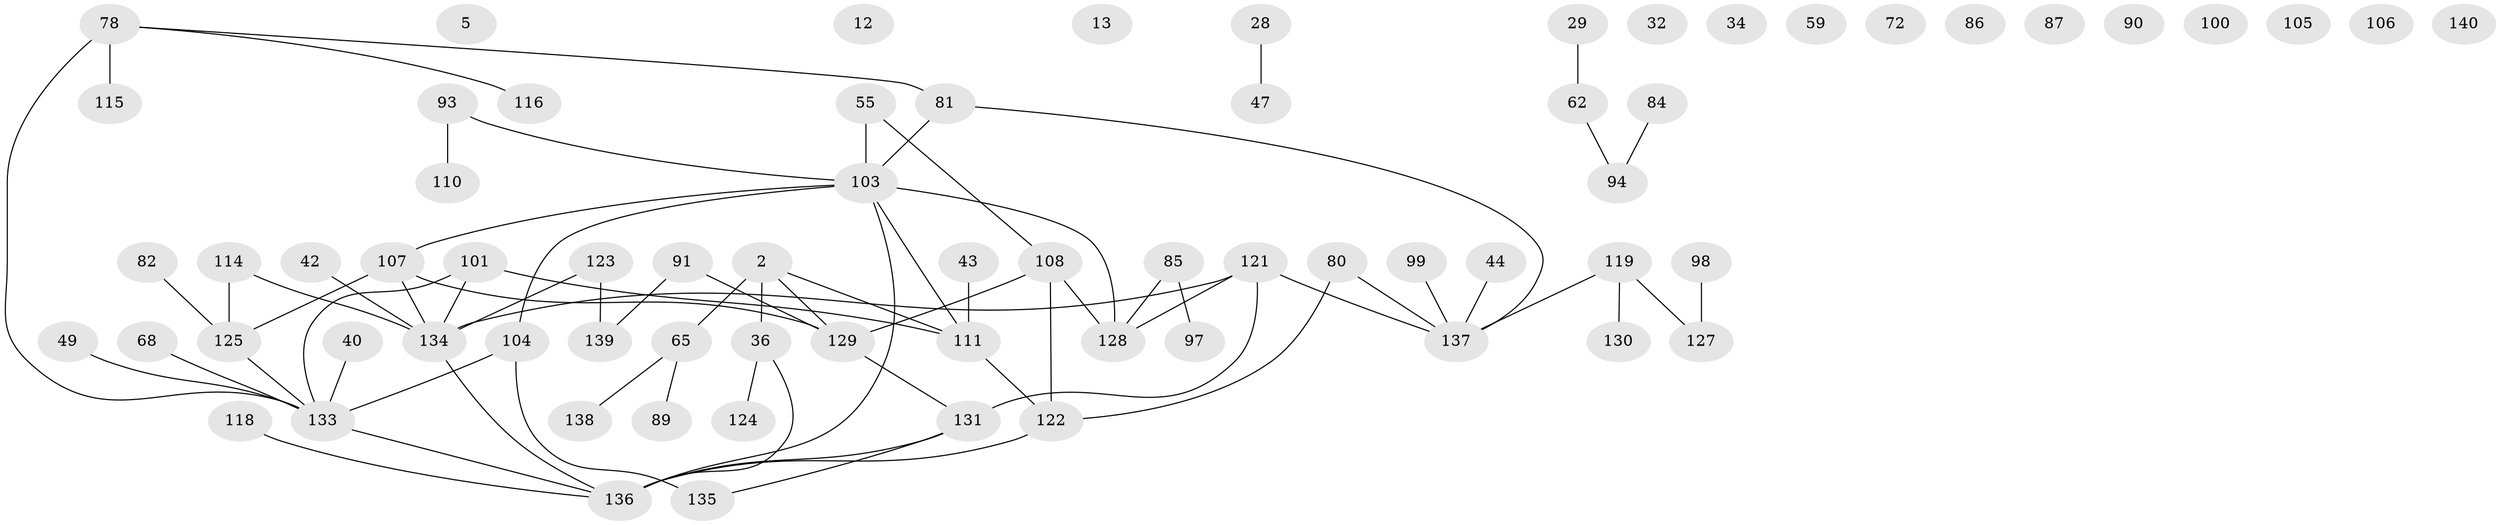 // original degree distribution, {4: 0.12142857142857143, 5: 0.05714285714285714, 3: 0.22142857142857142, 2: 0.25, 0: 0.1, 1: 0.2357142857142857, 6: 0.014285714285714285}
// Generated by graph-tools (version 1.1) at 2025/39/03/09/25 04:39:40]
// undirected, 70 vertices, 73 edges
graph export_dot {
graph [start="1"]
  node [color=gray90,style=filled];
  2;
  5;
  12;
  13;
  28;
  29;
  32;
  34;
  36 [super="+18"];
  40;
  42;
  43;
  44;
  47;
  49;
  55;
  59;
  62;
  65 [super="+25"];
  68;
  72;
  78 [super="+27"];
  80 [super="+39"];
  81;
  82;
  84;
  85;
  86;
  87;
  89 [super="+15"];
  90;
  91 [super="+53"];
  93 [super="+52"];
  94;
  97;
  98;
  99;
  100;
  101 [super="+24"];
  103 [super="+14+77+50+75"];
  104 [super="+8+7"];
  105;
  106;
  107 [super="+20+21"];
  108;
  110 [super="+54"];
  111 [super="+95"];
  114;
  115;
  116;
  118;
  119 [super="+41+79"];
  121 [super="+17"];
  122 [super="+51"];
  123;
  124;
  125 [super="+71+48"];
  127 [super="+76"];
  128 [super="+1"];
  129 [super="+70"];
  130;
  131 [super="+4+83"];
  133 [super="+132+37+126"];
  134 [super="+102"];
  135;
  136 [super="+63+117+120"];
  137 [super="+31+58"];
  138;
  139;
  140;
  2 -- 36 [weight=2];
  2 -- 65;
  2 -- 111;
  2 -- 129;
  28 -- 47;
  29 -- 62;
  36 -- 124;
  36 -- 136 [weight=2];
  40 -- 133;
  42 -- 134;
  43 -- 111;
  44 -- 137;
  49 -- 133;
  55 -- 108;
  55 -- 103;
  62 -- 94;
  65 -- 89;
  65 -- 138;
  68 -- 133;
  78 -- 81;
  78 -- 116;
  78 -- 115;
  78 -- 133 [weight=2];
  80 -- 137 [weight=2];
  80 -- 122;
  81 -- 103;
  81 -- 137;
  82 -- 125;
  84 -- 94;
  85 -- 97;
  85 -- 128;
  91 -- 139;
  91 -- 129;
  93 -- 110 [weight=2];
  93 -- 103;
  98 -- 127;
  99 -- 137;
  101 -- 111;
  101 -- 134 [weight=2];
  101 -- 133;
  103 -- 107;
  103 -- 111;
  103 -- 104 [weight=2];
  103 -- 136 [weight=2];
  103 -- 128;
  104 -- 135;
  104 -- 133;
  107 -- 134;
  107 -- 125 [weight=2];
  107 -- 129;
  108 -- 128;
  108 -- 129;
  108 -- 122;
  111 -- 122;
  114 -- 125;
  114 -- 134;
  118 -- 136;
  119 -- 130;
  119 -- 137 [weight=2];
  119 -- 127;
  121 -- 128 [weight=2];
  121 -- 137;
  121 -- 131;
  121 -- 134;
  122 -- 136;
  123 -- 134;
  123 -- 139;
  125 -- 133;
  129 -- 131;
  131 -- 135;
  131 -- 136;
  133 -- 136 [weight=3];
  134 -- 136 [weight=2];
}

